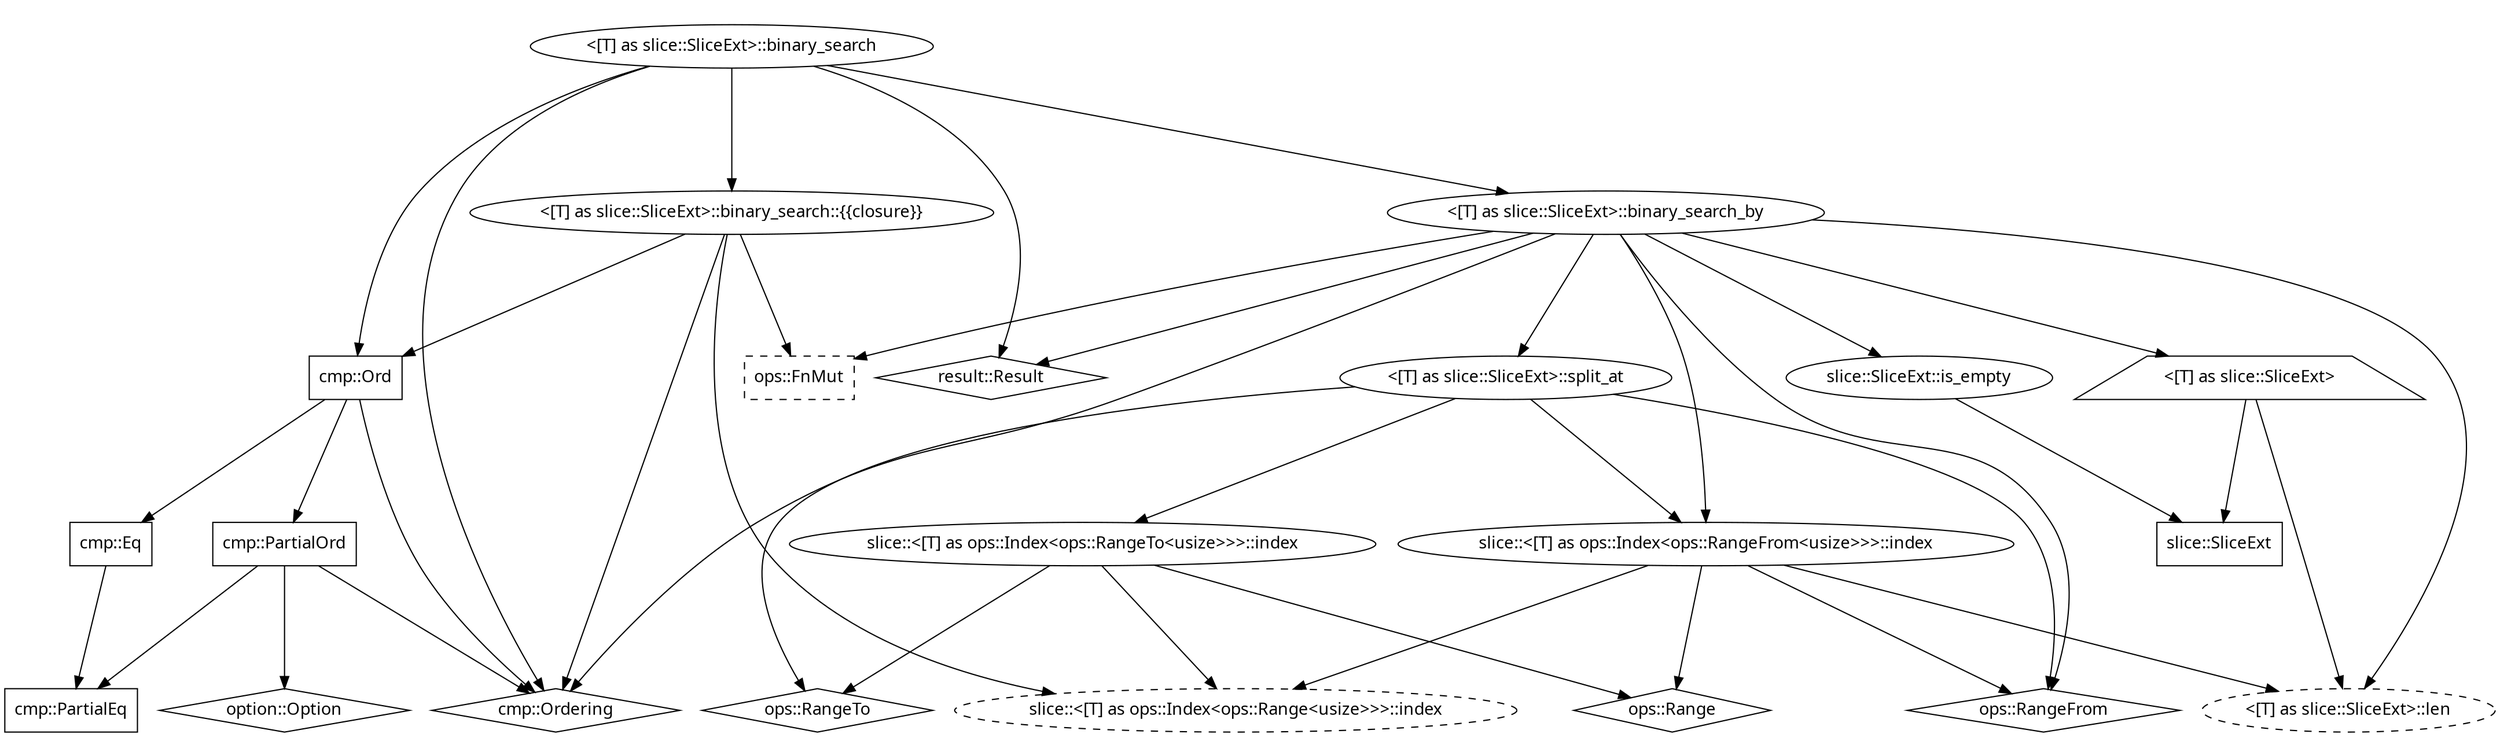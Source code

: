 digraph {
    graph [ratio=0.3];
    node [fontname="Source Code Pro"];
    0 [label="<[T] as slice::SliceExt>::binary_search"]
    1 [label="<[T] as slice::SliceExt>::binary_search::{{closure}}"]
    2 [label="cmp::Ordering",shape=diamond]
    3 [label="<[T] as slice::SliceExt>::binary_search_by"]
    4 [label="cmp::Ord",shape=box]
    5 [label="result::Result",shape=diamond]
    6 [label="cmp::Eq",shape=box]
    7 [label="cmp::PartialOrd",shape=box]
    8 [label="cmp::PartialEq",shape=box]
    9 [label="option::Option",shape=diamond]
    10 [label="<[T] as slice::SliceExt>::len",style=dashed]
    11 [label="<[T] as slice::SliceExt>::split_at"]
    12 [label="<[T] as slice::SliceExt>",shape=trapezium]
    13 [label="slice::SliceExt::is_empty"]
    15 [label="ops::FnMut",shape=box,style=dashed]
    18 [label="ops::RangeFrom",shape=diamond]
    19 [label="slice::<[T] as ops::Index<ops::RangeFrom<usize>>>::index"]
    23 [label="slice::SliceExt",shape=box]
    25 [label="ops::RangeTo",shape=diamond]
    26 [label="slice::<[T] as ops::Index<ops::RangeTo<usize>>>::index"]
    27 [label="ops::Range",shape=diamond]
    28 [label="slice::<[T] as ops::Index<ops::Range<usize>>>::index",style=dashed]
    0 -> 1
    0 -> 2
    0 -> 3
    0 -> 4
    0 -> 5
    4 -> 6
    4 -> 7
    4 -> 2
    6 -> 8
    7 -> 8
    7 -> 9
    7 -> 2
    3-> 10 
    3-> 11 
    3-> 12
    3-> 13 
    3-> 15 
    3-> 18 
    3-> 19 
    3-> 5 
    3-> 2 
    13-> 23 
    12-> 23 
    12-> 10 
    11-> 25 
    11-> 26 
    11-> 18 
    11-> 19 
    26-> 25 
    26-> 27 
    26-> 28 
    19-> 18 
    19-> 27 
    19-> 10 
    19-> 28 
    1-> 4 
    1-> 28 
    1-> 15 
    1-> 2 
}
